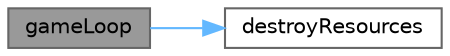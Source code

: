 digraph "gameLoop"
{
 // LATEX_PDF_SIZE
  bgcolor="transparent";
  edge [fontname=Helvetica,fontsize=10,labelfontname=Helvetica,labelfontsize=10];
  node [fontname=Helvetica,fontsize=10,shape=box,height=0.2,width=0.4];
  rankdir="LR";
  Node1 [id="Node000001",label="gameLoop",height=0.2,width=0.4,color="gray40", fillcolor="grey60", style="filled", fontcolor="black",tooltip="Main game loop."];
  Node1 -> Node2 [id="edge2_Node000001_Node000002",color="steelblue1",style="solid",tooltip=" "];
  Node2 [id="Node000002",label="destroyResources",height=0.2,width=0.4,color="grey40", fillcolor="white", style="filled",URL="$resources_8c.html#a4e02759c74a62cabc104eb7eeddd4b69",tooltip="Destroys the resources of the game."];
}
